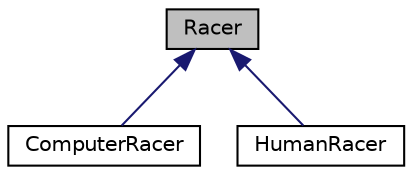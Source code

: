 digraph "Racer"
{
  edge [fontname="Helvetica",fontsize="10",labelfontname="Helvetica",labelfontsize="10"];
  node [fontname="Helvetica",fontsize="10",shape=record];
  Node1 [label="Racer",height=0.2,width=0.4,color="black", fillcolor="grey75", style="filled", fontcolor="black"];
  Node1 -> Node2 [dir="back",color="midnightblue",fontsize="10",style="solid",fontname="Helvetica"];
  Node2 [label="ComputerRacer",height=0.2,width=0.4,color="black", fillcolor="white", style="filled",URL="$classComputerRacer.html"];
  Node1 -> Node3 [dir="back",color="midnightblue",fontsize="10",style="solid",fontname="Helvetica"];
  Node3 [label="HumanRacer",height=0.2,width=0.4,color="black", fillcolor="white", style="filled",URL="$classHumanRacer.html"];
}
